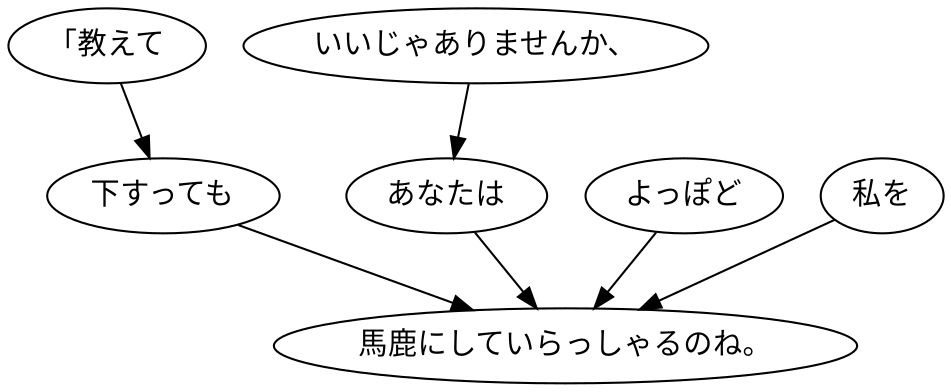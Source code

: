 digraph graph2946 {
	node0 [label="「教えて"];
	node1 [label="下すっても"];
	node2 [label="いいじゃありませんか、"];
	node3 [label="あなたは"];
	node4 [label="よっぽど"];
	node5 [label="私を"];
	node6 [label="馬鹿にしていらっしゃるのね。"];
	node0 -> node1;
	node1 -> node6;
	node2 -> node3;
	node3 -> node6;
	node4 -> node6;
	node5 -> node6;
}
